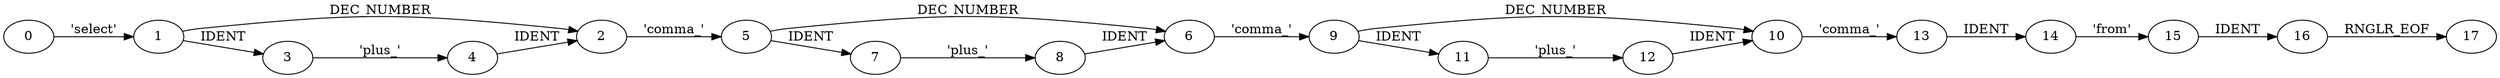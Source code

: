 digraph AST {
rankdir=LR
0; 1; 2; 3; 4; 5; 6; 7; 8; 9; 10; 11; 12; 13; 14; 15; 16; 17; 
1 -> 3[label="IDENT"]
1 -> 2[label="DEC_NUMBER"]
3 -> 4[label="'plus_'"]
4 -> 2[label="IDENT"]
2 -> 5[label="'comma_'"]
5 -> 7[label="IDENT"]
5 -> 6[label="DEC_NUMBER"]
7 -> 8[label="'plus_'"]
8 -> 6[label="IDENT"]
6 -> 9[label="'comma_'"]
9 -> 11[label="IDENT"]
9 -> 10[label="DEC_NUMBER"]
11 -> 12[label="'plus_'"]
12 -> 10[label="IDENT"]
10 -> 13[label="'comma_'"]
13 -> 14[label="IDENT"]
0 -> 1[label="'select'"]
14 -> 15[label="'from'"]
15 -> 16[label="IDENT"]
16 -> 17[label="RNGLR_EOF"]
}
